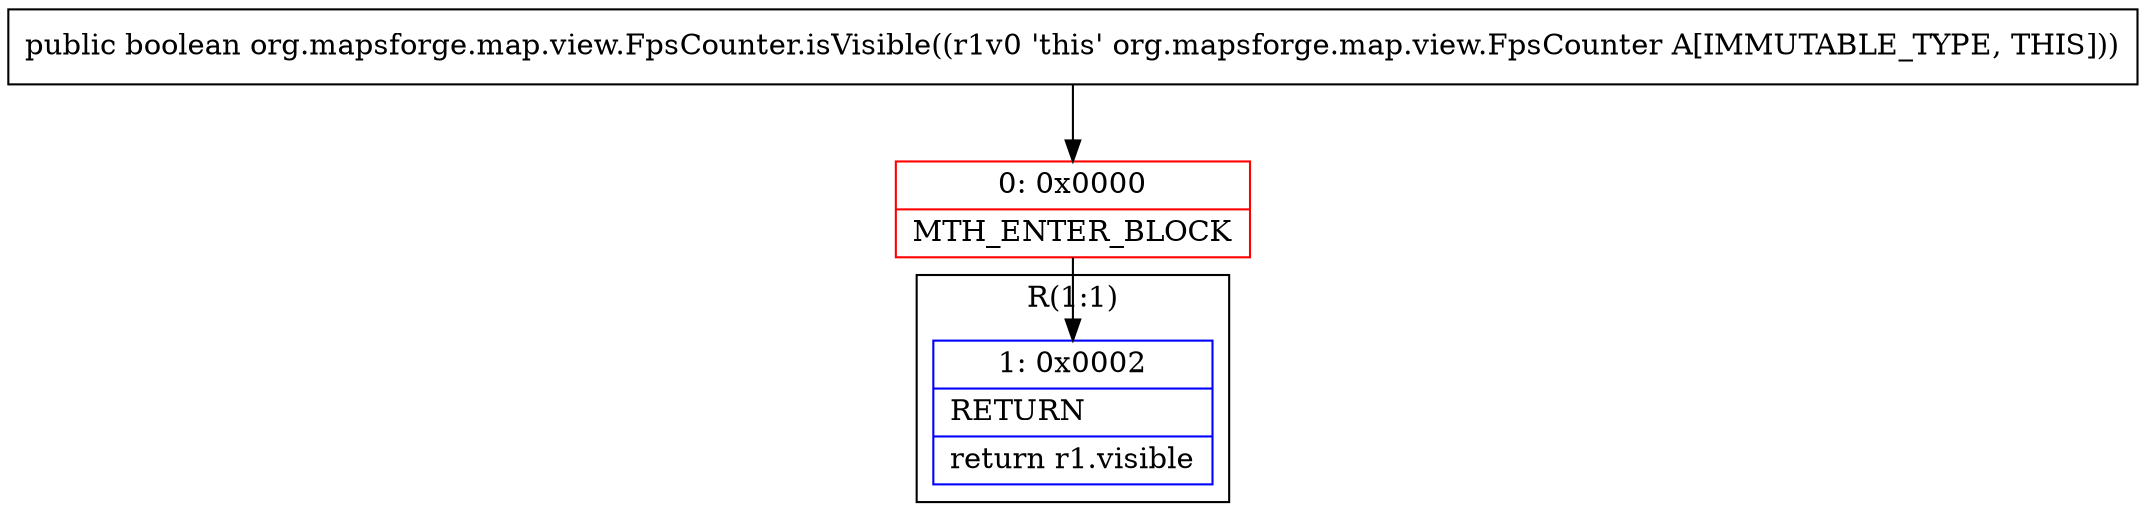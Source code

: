 digraph "CFG fororg.mapsforge.map.view.FpsCounter.isVisible()Z" {
subgraph cluster_Region_89557943 {
label = "R(1:1)";
node [shape=record,color=blue];
Node_1 [shape=record,label="{1\:\ 0x0002|RETURN\l|return r1.visible\l}"];
}
Node_0 [shape=record,color=red,label="{0\:\ 0x0000|MTH_ENTER_BLOCK\l}"];
MethodNode[shape=record,label="{public boolean org.mapsforge.map.view.FpsCounter.isVisible((r1v0 'this' org.mapsforge.map.view.FpsCounter A[IMMUTABLE_TYPE, THIS])) }"];
MethodNode -> Node_0;
Node_0 -> Node_1;
}

